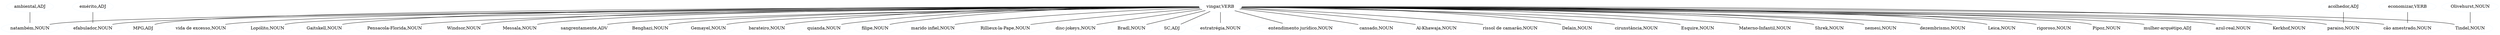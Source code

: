 graph {
	overlap=false
	compound=true
subgraph {
	node[color=aliceblue]
	"Al-Khawaja,NOUN"
	"rissol de camarão,NOUN"
	"Delain,NOUN"
	"emérito,ADJ"
	"natambém,NOUN"
	"cirunstância,NOUN"
	"economizar,VERB"
	"Esquire,NOUN"
	"Materno-Infantil,NOUN"
	"Shrek,NOUN"
	"nemesi,NOUN"
	"vingar,VERB"
	"ambiental,ADJ"
	"dezembrismo,NOUN"
	"efabulador,NOUN"
	"Leica,NOUN"
	"acolhedor,ADJ"
	"rigoroso,NOUN"
	"Pipoz,NOUN"
	"mulher-arquétipo,ADJ"
	"azul-real,NOUN"
	"Kerkhof,NOUN"
	"MPG,ADJ"
	"vida de excesso,NOUN"
	"Lopólito,NOUN"
	"Gaitskell,NOUN"
	"paraiso,NOUN"
	"Pensacola-Florida,NOUN"
	"Windsor,NOUN"
	"Messala,NOUN"
	"sangrentamente,ADV"
	"cão amestrado,NOUN"
	"Benghazi,NOUN"
	"Gemayel,NOUN"
	"barateiro,NOUN"
	"Olivehurst,NOUN"
	"Tindel,NOUN"
	"quianda,NOUN"
	"filipe,NOUN"
	"marido infiel,NOUN"
	"Rillieux-la-Pape,NOUN"
	"disc-jokeys,NOUN"
	"Bradl,NOUN"
	"SC,ADJ"
	"estratrégia,NOUN"
	"entendimento jurídico,NOUN"
	"cansado,NOUN"
}
	"vingar,VERB" -- "Al-Khawaja,NOUN"
	"vingar,VERB" -- "rissol de camarão,NOUN"
	"vingar,VERB" -- "Delain,NOUN"
	"ambiental,ADJ" -- "natambém,NOUN"
	"vingar,VERB" -- "natambém,NOUN"
	"vingar,VERB" -- "cirunstância,NOUN"
	"vingar,VERB" -- "Esquire,NOUN"
	"vingar,VERB" -- "Materno-Infantil,NOUN"
	"vingar,VERB" -- "nemesi,NOUN"
	"vingar,VERB" -- "Shrek,NOUN"
	"vingar,VERB" -- "efabulador,NOUN"
	"emérito,ADJ" -- "efabulador,NOUN"
	"vingar,VERB" -- "dezembrismo,NOUN"
	"vingar,VERB" -- "Leica,NOUN"
	"vingar,VERB" -- "rigoroso,NOUN"
	"vingar,VERB" -- "Pipoz,NOUN"
	"vingar,VERB" -- "mulher-arquétipo,ADJ"
	"vingar,VERB" -- "azul-real,NOUN"
	"vingar,VERB" -- "Kerkhof,NOUN"
	"vingar,VERB" -- "MPG,ADJ"
	"vingar,VERB" -- "vida de excesso,NOUN"
	"vingar,VERB" -- "Lopólito,NOUN"
	"vingar,VERB" -- "Gaitskell,NOUN"
	"acolhedor,ADJ" -- "paraiso,NOUN"
	"vingar,VERB" -- "paraiso,NOUN"
	"vingar,VERB" -- "Pensacola-Florida,NOUN"
	"vingar,VERB" -- "Windsor,NOUN"
	"vingar,VERB" -- "Messala,NOUN"
	"vingar,VERB" -- "sangrentamente,ADV"
	"economizar,VERB" -- "cão amestrado,NOUN"
	"vingar,VERB" -- "cão amestrado,NOUN"
	"vingar,VERB" -- "Benghazi,NOUN"
	"vingar,VERB" -- "Gemayel,NOUN"
	"vingar,VERB" -- "barateiro,NOUN"
	"vingar,VERB" -- "Tindel,NOUN"
	"Olivehurst,NOUN" -- "Tindel,NOUN"
	"vingar,VERB" -- "quianda,NOUN"
	"vingar,VERB" -- "filipe,NOUN"
	"vingar,VERB" -- "marido infiel,NOUN"
	"vingar,VERB" -- "Rillieux-la-Pape,NOUN"
	"vingar,VERB" -- "disc-jokeys,NOUN"
	"vingar,VERB" -- "Bradl,NOUN"
	"vingar,VERB" -- "SC,ADJ"
	"vingar,VERB" -- "estratrégia,NOUN"
	"vingar,VERB" -- "entendimento jurídico,NOUN"
	"vingar,VERB" -- "cansado,NOUN"
}
